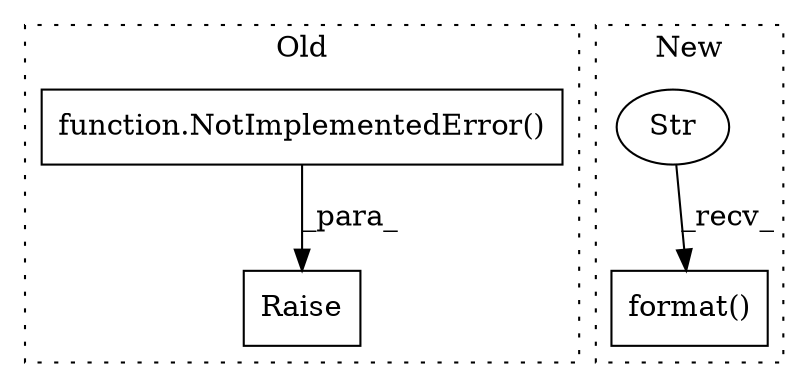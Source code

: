 digraph G {
subgraph cluster0 {
1 [label="function.NotImplementedError()" a="75" s="26295,26372" l="20,1" shape="box"];
3 [label="Raise" a="91" s="26289" l="6" shape="box"];
label = "Old";
style="dotted";
}
subgraph cluster1 {
2 [label="format()" a="75" s="26080,26211" l="92,1" shape="box"];
4 [label="Str" a="66" s="26080" l="63" shape="ellipse"];
label = "New";
style="dotted";
}
1 -> 3 [label="_para_"];
4 -> 2 [label="_recv_"];
}